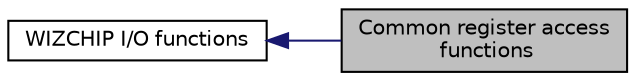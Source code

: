 digraph "Common register access functions"
{
  edge [fontname="Helvetica",fontsize="10",labelfontname="Helvetica",labelfontsize="10"];
  node [fontname="Helvetica",fontsize="10",shape=record];
  rankdir=LR;
  Node1 [label="WIZCHIP I/O functions",height=0.2,width=0.4,color="black", fillcolor="white", style="filled",URL="$group___w_i_z_c_h_i_p___i_o___functions.html",tooltip="This supports the basic I/O functions for WIZCHIP register. "];
  Node0 [label="Common register access\l functions",height=0.2,width=0.4,color="black", fillcolor="grey75", style="filled" fontcolor="black"];
  Node1->Node0 [shape=plaintext, color="midnightblue", dir="back", style="solid"];
}
